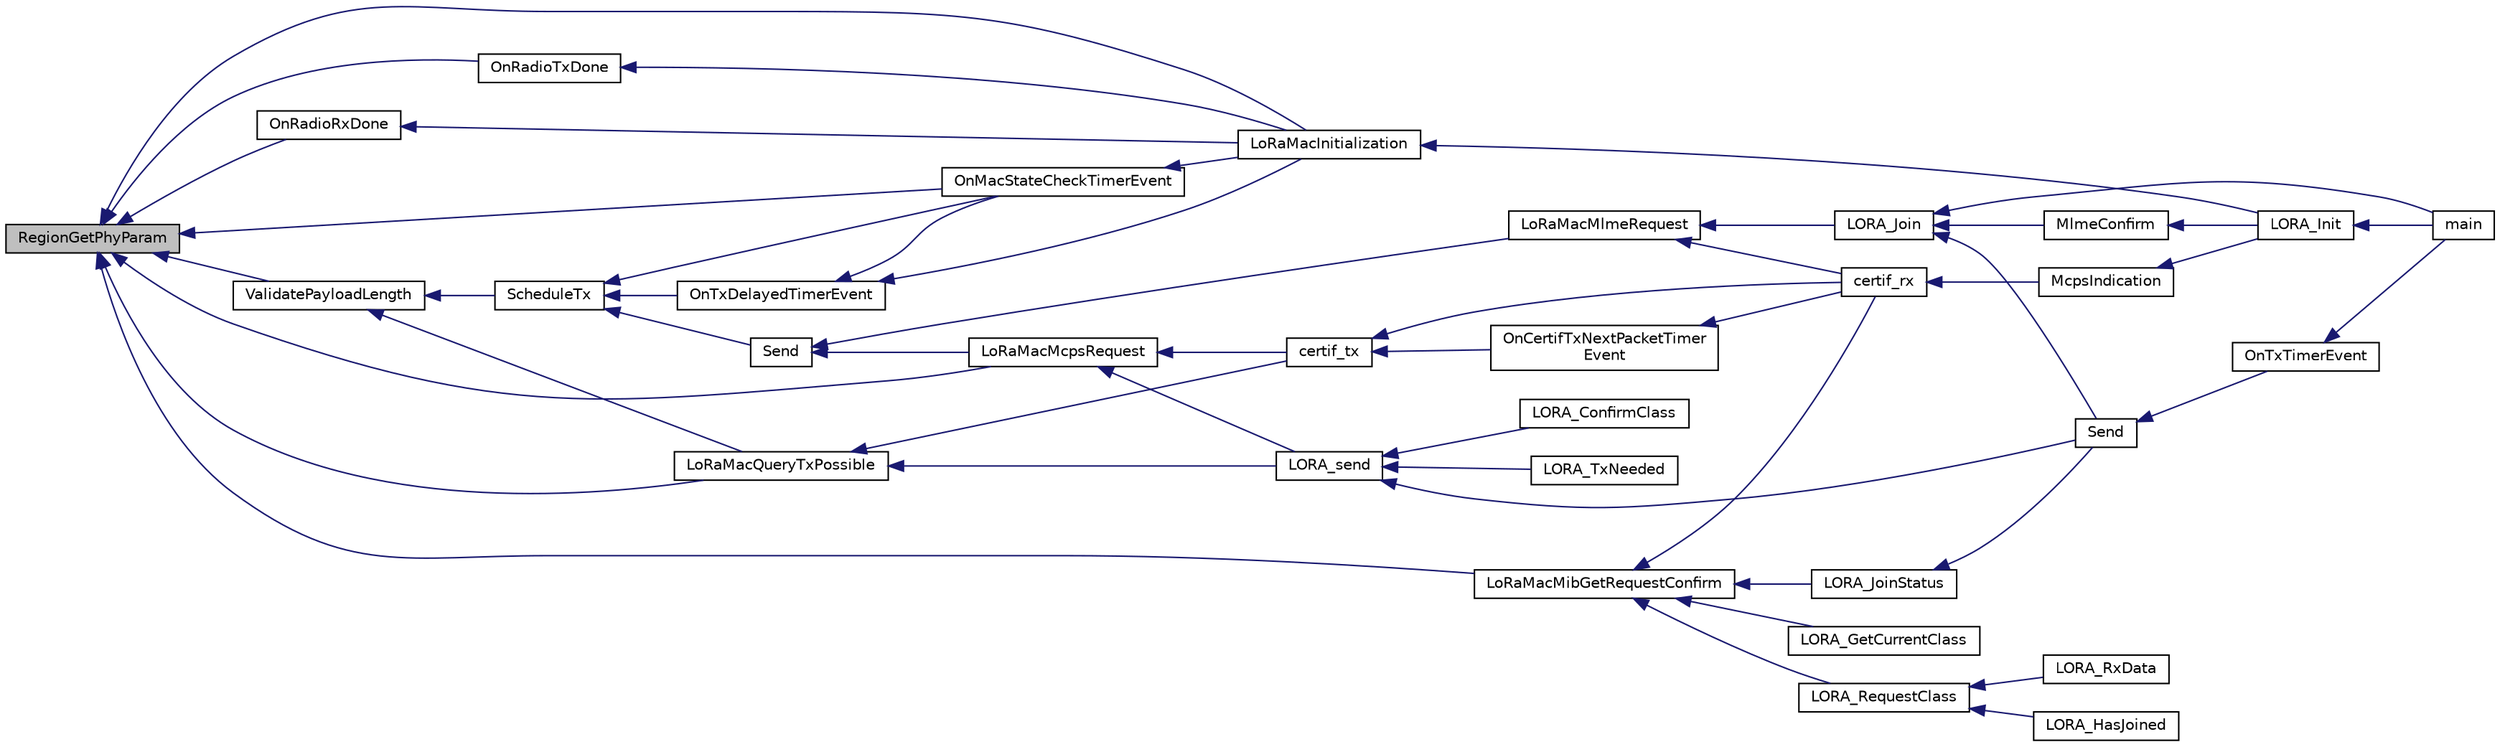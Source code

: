 digraph "RegionGetPhyParam"
{
  edge [fontname="Helvetica",fontsize="10",labelfontname="Helvetica",labelfontsize="10"];
  node [fontname="Helvetica",fontsize="10",shape=record];
  rankdir="LR";
  Node136 [label="RegionGetPhyParam",height=0.2,width=0.4,color="black", fillcolor="grey75", style="filled", fontcolor="black"];
  Node136 -> Node137 [dir="back",color="midnightblue",fontsize="10",style="solid"];
  Node137 [label="OnRadioTxDone",height=0.2,width=0.4,color="black", fillcolor="white", style="filled",URL="$_lo_ra_mac_8c.html#ac87ba7b0231ab8e90b130849e3dee4be",tooltip="Function to be executed on Radio Tx Done event "];
  Node137 -> Node138 [dir="back",color="midnightblue",fontsize="10",style="solid"];
  Node138 [label="LoRaMacInitialization",height=0.2,width=0.4,color="black", fillcolor="white", style="filled",URL="$group___l_o_r_a_m_a_c.html#ga7ca445cf825e45999810b3991273eba5",tooltip="LoRaMAC layer initialization "];
  Node138 -> Node139 [dir="back",color="midnightblue",fontsize="10",style="solid"];
  Node139 [label="LORA_Init",height=0.2,width=0.4,color="black", fillcolor="white", style="filled",URL="$lora_8h.html#a60e6c21550fcaf1cadb87454348046ad",tooltip="Lora Initialisation "];
  Node139 -> Node140 [dir="back",color="midnightblue",fontsize="10",style="solid"];
  Node140 [label="main",height=0.2,width=0.4,color="black", fillcolor="white", style="filled",URL="$main_8c.html#a840291bc02cba5474a4cb46a9b9566fe",tooltip="Main program "];
  Node136 -> Node141 [dir="back",color="midnightblue",fontsize="10",style="solid"];
  Node141 [label="OnRadioRxDone",height=0.2,width=0.4,color="black", fillcolor="white", style="filled",URL="$_lo_ra_mac_8c.html#a34d9307ff02304a070ade799731ae0ed",tooltip="Function to be executed on Radio Rx Done event "];
  Node141 -> Node138 [dir="back",color="midnightblue",fontsize="10",style="solid"];
  Node136 -> Node142 [dir="back",color="midnightblue",fontsize="10",style="solid"];
  Node142 [label="OnMacStateCheckTimerEvent",height=0.2,width=0.4,color="black", fillcolor="white", style="filled",URL="$_lo_ra_mac_8c.html#a3f66ff4ffb45c3be2a603fec651da617",tooltip="Function executed on Resend Frame timer event. "];
  Node142 -> Node138 [dir="back",color="midnightblue",fontsize="10",style="solid"];
  Node136 -> Node143 [dir="back",color="midnightblue",fontsize="10",style="solid"];
  Node143 [label="ValidatePayloadLength",height=0.2,width=0.4,color="black", fillcolor="white", style="filled",URL="$_lo_ra_mac_8c.html#ab496fc8c52b4322c7735a8a38c815c89",tooltip="Validates if the payload fits into the frame, taking the datarate into account. "];
  Node143 -> Node144 [dir="back",color="midnightblue",fontsize="10",style="solid"];
  Node144 [label="ScheduleTx",height=0.2,width=0.4,color="black", fillcolor="white", style="filled",URL="$_lo_ra_mac_8c.html#afac9f47df560a2c63ebe868fcf531716"];
  Node144 -> Node142 [dir="back",color="midnightblue",fontsize="10",style="solid"];
  Node144 -> Node145 [dir="back",color="midnightblue",fontsize="10",style="solid"];
  Node145 [label="OnTxDelayedTimerEvent",height=0.2,width=0.4,color="black", fillcolor="white", style="filled",URL="$_lo_ra_mac_8c.html#aff2188867ec43982ec7701c4815bc0ba",tooltip="Function executed on duty cycle delayed Tx timer event "];
  Node145 -> Node142 [dir="back",color="midnightblue",fontsize="10",style="solid"];
  Node145 -> Node138 [dir="back",color="midnightblue",fontsize="10",style="solid"];
  Node144 -> Node146 [dir="back",color="midnightblue",fontsize="10",style="solid"];
  Node146 [label="Send",height=0.2,width=0.4,color="black", fillcolor="white", style="filled",URL="$_lo_ra_mac_8c.html#a1d5d30b5cbe0349bab89375480c377bf",tooltip="LoRaMAC layer generic send frame "];
  Node146 -> Node147 [dir="back",color="midnightblue",fontsize="10",style="solid"];
  Node147 [label="LoRaMacMlmeRequest",height=0.2,width=0.4,color="black", fillcolor="white", style="filled",URL="$group___l_o_r_a_m_a_c.html#ga097113f30feecc17c780940ff74af33e",tooltip="LoRaMAC MLME-Request "];
  Node147 -> Node148 [dir="back",color="midnightblue",fontsize="10",style="solid"];
  Node148 [label="certif_rx",height=0.2,width=0.4,color="black", fillcolor="white", style="filled",URL="$lora-test_8h.html#ad5e51928ecf0cca8d4f33f9e9c10aba4"];
  Node148 -> Node149 [dir="back",color="midnightblue",fontsize="10",style="solid"];
  Node149 [label="McpsIndication",height=0.2,width=0.4,color="black", fillcolor="white", style="filled",URL="$lora_8c.html#aa62f56dcd70e02213fc6e5d0f04b3d1c",tooltip="MCPS-Indication event function "];
  Node149 -> Node139 [dir="back",color="midnightblue",fontsize="10",style="solid"];
  Node147 -> Node150 [dir="back",color="midnightblue",fontsize="10",style="solid"];
  Node150 [label="LORA_Join",height=0.2,width=0.4,color="black", fillcolor="white", style="filled",URL="$lora_8h.html#a3671e53923a80ddbbd43e56342fd94fa",tooltip="Join a Lora Network in classA  if the device is ABP, this is a pass through functon ..."];
  Node150 -> Node151 [dir="back",color="midnightblue",fontsize="10",style="solid"];
  Node151 [label="MlmeConfirm",height=0.2,width=0.4,color="black", fillcolor="white", style="filled",URL="$lora_8c.html#ab72b68cc96c6187003c5dd6e325a74c7",tooltip="MLME-Confirm event function "];
  Node151 -> Node139 [dir="back",color="midnightblue",fontsize="10",style="solid"];
  Node150 -> Node140 [dir="back",color="midnightblue",fontsize="10",style="solid"];
  Node150 -> Node152 [dir="back",color="midnightblue",fontsize="10",style="solid"];
  Node152 [label="Send",height=0.2,width=0.4,color="black", fillcolor="white", style="filled",URL="$main_8c.html#ac96d7cf33dce81bb57a803bb3839d458"];
  Node152 -> Node153 [dir="back",color="midnightblue",fontsize="10",style="solid"];
  Node153 [label="OnTxTimerEvent",height=0.2,width=0.4,color="black", fillcolor="white", style="filled",URL="$main_8c.html#aa660732a6ebc018e235409094d603160"];
  Node153 -> Node140 [dir="back",color="midnightblue",fontsize="10",style="solid"];
  Node146 -> Node154 [dir="back",color="midnightblue",fontsize="10",style="solid"];
  Node154 [label="LoRaMacMcpsRequest",height=0.2,width=0.4,color="black", fillcolor="white", style="filled",URL="$group___l_o_r_a_m_a_c.html#ga79768f8a3c22aaff84d4dfcc77ad508c",tooltip="LoRaMAC MCPS-Request "];
  Node154 -> Node155 [dir="back",color="midnightblue",fontsize="10",style="solid"];
  Node155 [label="certif_tx",height=0.2,width=0.4,color="black", fillcolor="white", style="filled",URL="$lora-test_8c.html#a735361add977554215fd3e1e70b74760"];
  Node155 -> Node148 [dir="back",color="midnightblue",fontsize="10",style="solid"];
  Node155 -> Node156 [dir="back",color="midnightblue",fontsize="10",style="solid"];
  Node156 [label="OnCertifTxNextPacketTimer\lEvent",height=0.2,width=0.4,color="black", fillcolor="white", style="filled",URL="$lora-test_8c.html#a2e3edcd940d4df35743fe87783f89bbc",tooltip="Function executed on TxNextPacket Timeout event "];
  Node156 -> Node148 [dir="back",color="midnightblue",fontsize="10",style="solid"];
  Node154 -> Node157 [dir="back",color="midnightblue",fontsize="10",style="solid"];
  Node157 [label="LORA_send",height=0.2,width=0.4,color="black", fillcolor="white", style="filled",URL="$lora_8h.html#a343d8f2ddf9b21cb458e4a3e09076b5e",tooltip="run Lora classA state Machine "];
  Node157 -> Node152 [dir="back",color="midnightblue",fontsize="10",style="solid"];
  Node157 -> Node158 [dir="back",color="midnightblue",fontsize="10",style="solid"];
  Node158 [label="LORA_ConfirmClass",height=0.2,width=0.4,color="black", fillcolor="white", style="filled",URL="$main_8c.html#abf14859b334f10d0a38ee8489bee4bc1"];
  Node157 -> Node159 [dir="back",color="midnightblue",fontsize="10",style="solid"];
  Node159 [label="LORA_TxNeeded",height=0.2,width=0.4,color="black", fillcolor="white", style="filled",URL="$main_8c.html#a0bc8d6aec6bbd336bb8fd19cedd8a8b3"];
  Node143 -> Node160 [dir="back",color="midnightblue",fontsize="10",style="solid"];
  Node160 [label="LoRaMacQueryTxPossible",height=0.2,width=0.4,color="black", fillcolor="white", style="filled",URL="$group___l_o_r_a_m_a_c.html#ga8b0aeaf75f9404ce01da9b202252c231",tooltip="Queries the LoRaMAC if it is possible to send the next frame with a given payload size..."];
  Node160 -> Node155 [dir="back",color="midnightblue",fontsize="10",style="solid"];
  Node160 -> Node157 [dir="back",color="midnightblue",fontsize="10",style="solid"];
  Node136 -> Node138 [dir="back",color="midnightblue",fontsize="10",style="solid"];
  Node136 -> Node160 [dir="back",color="midnightblue",fontsize="10",style="solid"];
  Node136 -> Node161 [dir="back",color="midnightblue",fontsize="10",style="solid"];
  Node161 [label="LoRaMacMibGetRequestConfirm",height=0.2,width=0.4,color="black", fillcolor="white", style="filled",URL="$group___l_o_r_a_m_a_c.html#ga3e208a4f73213aa801eeb9d9da7b71dd",tooltip="LoRaMAC MIB-Get "];
  Node161 -> Node148 [dir="back",color="midnightblue",fontsize="10",style="solid"];
  Node161 -> Node162 [dir="back",color="midnightblue",fontsize="10",style="solid"];
  Node162 [label="LORA_JoinStatus",height=0.2,width=0.4,color="black", fillcolor="white", style="filled",URL="$lora_8h.html#a4ee43844542608036b6a87a2650711ea",tooltip="Check whether the Device is joined to the network "];
  Node162 -> Node152 [dir="back",color="midnightblue",fontsize="10",style="solid"];
  Node161 -> Node163 [dir="back",color="midnightblue",fontsize="10",style="solid"];
  Node163 [label="LORA_RequestClass",height=0.2,width=0.4,color="black", fillcolor="white", style="filled",URL="$lora_8h.html#a547a61266532616789a8a34655e04e30",tooltip="change Lora Class  callback LORA_ConfirmClass informs upper layer that the change has occured  Only s..."];
  Node163 -> Node164 [dir="back",color="midnightblue",fontsize="10",style="solid"];
  Node164 [label="LORA_HasJoined",height=0.2,width=0.4,color="black", fillcolor="white", style="filled",URL="$main_8c.html#a99d2e29a61a6f7dda81e6afcf4f35715"];
  Node163 -> Node165 [dir="back",color="midnightblue",fontsize="10",style="solid"];
  Node165 [label="LORA_RxData",height=0.2,width=0.4,color="black", fillcolor="white", style="filled",URL="$main_8c.html#af9b5cc17bd270c1734e3e6465b75f86f"];
  Node161 -> Node166 [dir="back",color="midnightblue",fontsize="10",style="solid"];
  Node166 [label="LORA_GetCurrentClass",height=0.2,width=0.4,color="black", fillcolor="white", style="filled",URL="$lora_8h.html#a0d61d347bbf8db90b8ce87df9347b29a",tooltip="get the current Lora Class "];
  Node136 -> Node154 [dir="back",color="midnightblue",fontsize="10",style="solid"];
}
